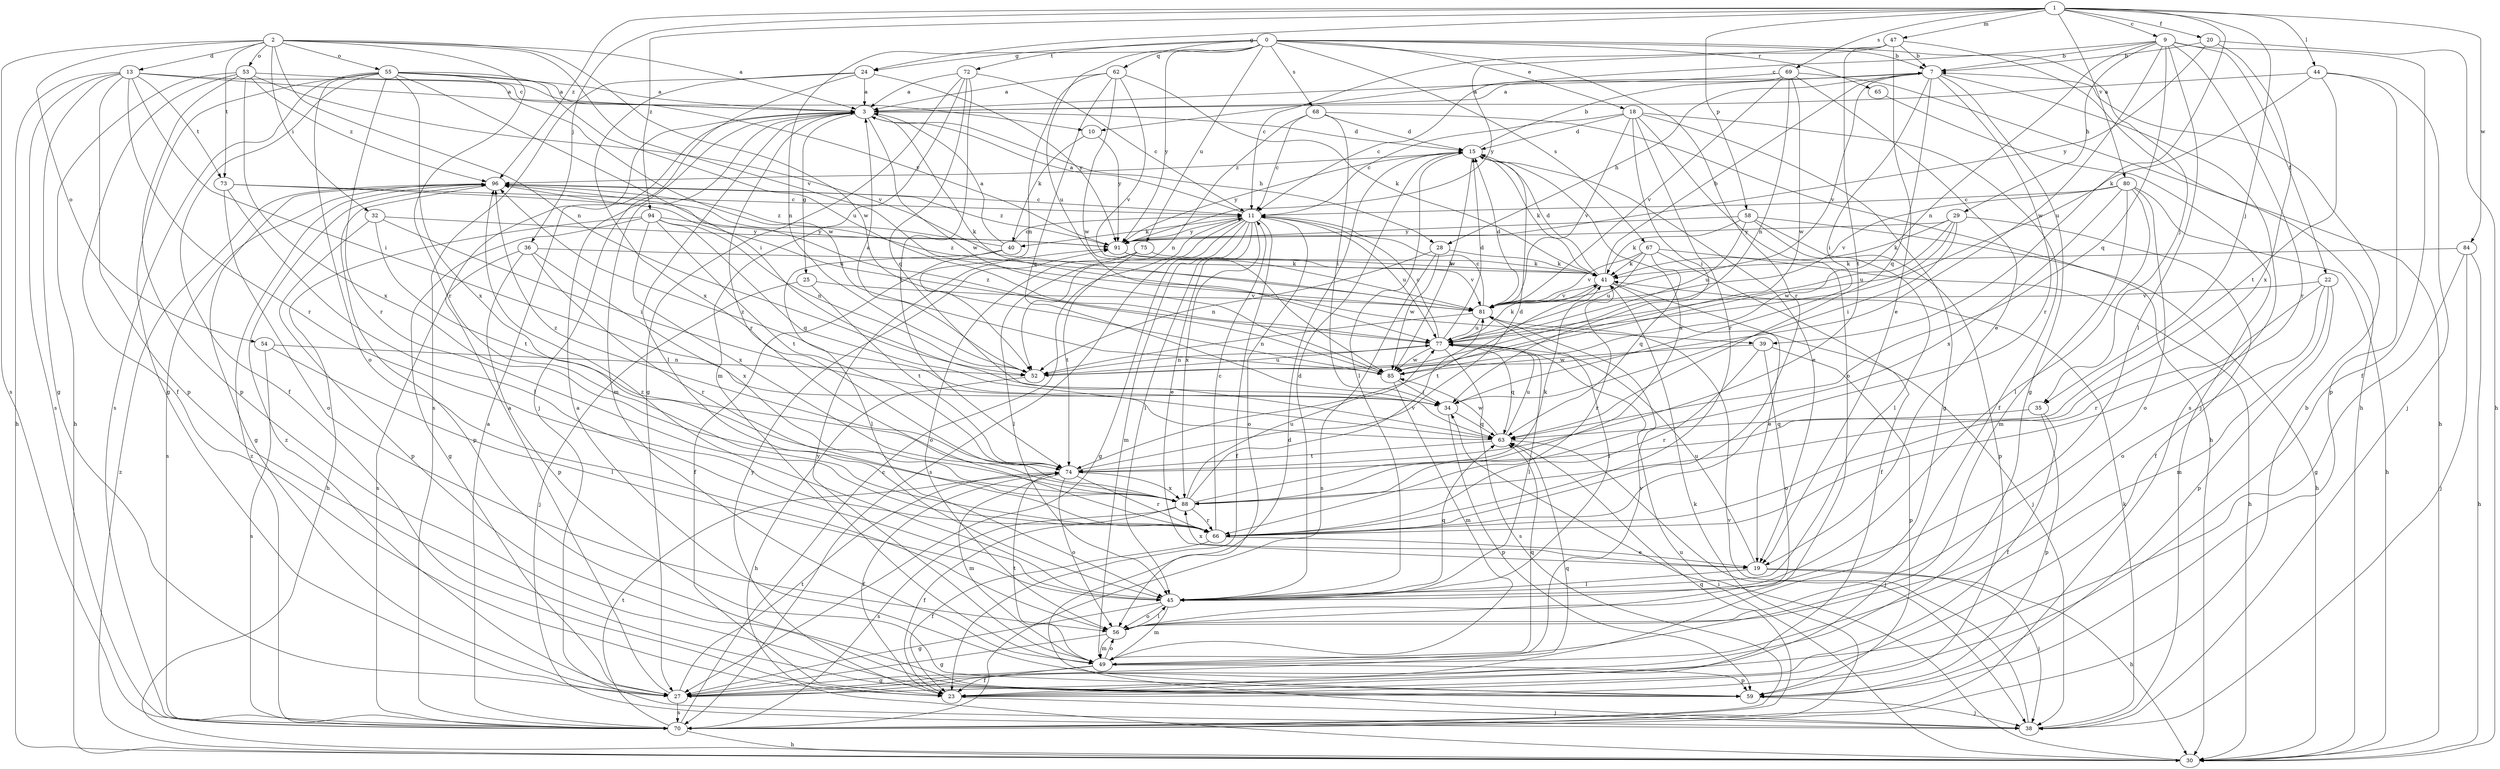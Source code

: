 strict digraph  {
0;
1;
2;
3;
7;
9;
10;
11;
13;
15;
18;
19;
20;
22;
23;
24;
25;
27;
28;
29;
30;
32;
34;
35;
36;
38;
39;
40;
41;
44;
45;
47;
49;
52;
53;
54;
55;
56;
58;
59;
62;
63;
65;
66;
67;
68;
69;
70;
72;
73;
74;
75;
77;
80;
81;
84;
85;
88;
91;
94;
96;
0 -> 7  [label=b];
0 -> 18  [label=e];
0 -> 24  [label=g];
0 -> 35  [label=j];
0 -> 52  [label=n];
0 -> 62  [label=q];
0 -> 65  [label=r];
0 -> 66  [label=r];
0 -> 67  [label=s];
0 -> 68  [label=s];
0 -> 72  [label=t];
0 -> 75  [label=u];
0 -> 77  [label=u];
0 -> 91  [label=y];
1 -> 9  [label=c];
1 -> 20  [label=f];
1 -> 24  [label=g];
1 -> 35  [label=j];
1 -> 36  [label=j];
1 -> 39  [label=k];
1 -> 44  [label=l];
1 -> 47  [label=m];
1 -> 58  [label=p];
1 -> 69  [label=s];
1 -> 80  [label=v];
1 -> 84  [label=w];
1 -> 94  [label=z];
1 -> 96  [label=z];
2 -> 3  [label=a];
2 -> 13  [label=d];
2 -> 32  [label=i];
2 -> 52  [label=n];
2 -> 53  [label=o];
2 -> 54  [label=o];
2 -> 55  [label=o];
2 -> 66  [label=r];
2 -> 70  [label=s];
2 -> 73  [label=t];
2 -> 81  [label=v];
2 -> 85  [label=w];
3 -> 15  [label=d];
3 -> 25  [label=g];
3 -> 28  [label=h];
3 -> 39  [label=k];
3 -> 45  [label=l];
3 -> 49  [label=m];
3 -> 66  [label=r];
3 -> 85  [label=w];
7 -> 3  [label=a];
7 -> 27  [label=g];
7 -> 28  [label=h];
7 -> 34  [label=i];
7 -> 63  [label=q];
7 -> 66  [label=r];
7 -> 70  [label=s];
7 -> 81  [label=v];
9 -> 7  [label=b];
9 -> 10  [label=c];
9 -> 22  [label=f];
9 -> 23  [label=f];
9 -> 29  [label=h];
9 -> 45  [label=l];
9 -> 52  [label=n];
9 -> 63  [label=q];
9 -> 66  [label=r];
9 -> 85  [label=w];
10 -> 40  [label=k];
10 -> 91  [label=y];
11 -> 3  [label=a];
11 -> 19  [label=e];
11 -> 23  [label=f];
11 -> 27  [label=g];
11 -> 40  [label=k];
11 -> 45  [label=l];
11 -> 49  [label=m];
11 -> 56  [label=o];
11 -> 70  [label=s];
11 -> 77  [label=u];
11 -> 88  [label=x];
11 -> 91  [label=y];
13 -> 3  [label=a];
13 -> 10  [label=c];
13 -> 27  [label=g];
13 -> 30  [label=h];
13 -> 34  [label=i];
13 -> 59  [label=p];
13 -> 66  [label=r];
13 -> 70  [label=s];
13 -> 73  [label=t];
15 -> 7  [label=b];
15 -> 19  [label=e];
15 -> 41  [label=k];
15 -> 45  [label=l];
15 -> 85  [label=w];
15 -> 88  [label=x];
15 -> 91  [label=y];
15 -> 96  [label=z];
18 -> 11  [label=c];
18 -> 15  [label=d];
18 -> 23  [label=f];
18 -> 27  [label=g];
18 -> 34  [label=i];
18 -> 56  [label=o];
18 -> 66  [label=r];
18 -> 81  [label=v];
19 -> 30  [label=h];
19 -> 38  [label=j];
19 -> 45  [label=l];
19 -> 77  [label=u];
19 -> 88  [label=x];
20 -> 7  [label=b];
20 -> 30  [label=h];
20 -> 88  [label=x];
20 -> 91  [label=y];
22 -> 49  [label=m];
22 -> 56  [label=o];
22 -> 59  [label=p];
22 -> 66  [label=r];
22 -> 81  [label=v];
23 -> 38  [label=j];
23 -> 91  [label=y];
24 -> 3  [label=a];
24 -> 38  [label=j];
24 -> 70  [label=s];
24 -> 88  [label=x];
24 -> 91  [label=y];
25 -> 38  [label=j];
25 -> 74  [label=t];
25 -> 81  [label=v];
27 -> 3  [label=a];
27 -> 63  [label=q];
27 -> 70  [label=s];
27 -> 74  [label=t];
27 -> 96  [label=z];
28 -> 41  [label=k];
28 -> 52  [label=n];
28 -> 70  [label=s];
28 -> 85  [label=w];
29 -> 23  [label=f];
29 -> 34  [label=i];
29 -> 41  [label=k];
29 -> 77  [label=u];
29 -> 85  [label=w];
29 -> 91  [label=y];
30 -> 34  [label=i];
30 -> 77  [label=u];
30 -> 96  [label=z];
32 -> 34  [label=i];
32 -> 59  [label=p];
32 -> 74  [label=t];
32 -> 91  [label=y];
34 -> 59  [label=p];
34 -> 63  [label=q];
35 -> 23  [label=f];
35 -> 59  [label=p];
35 -> 63  [label=q];
36 -> 41  [label=k];
36 -> 59  [label=p];
36 -> 66  [label=r];
36 -> 70  [label=s];
36 -> 88  [label=x];
38 -> 15  [label=d];
38 -> 41  [label=k];
38 -> 81  [label=v];
39 -> 56  [label=o];
39 -> 59  [label=p];
39 -> 66  [label=r];
39 -> 85  [label=w];
40 -> 3  [label=a];
40 -> 11  [label=c];
40 -> 23  [label=f];
40 -> 45  [label=l];
40 -> 96  [label=z];
41 -> 7  [label=b];
41 -> 15  [label=d];
41 -> 19  [label=e];
41 -> 38  [label=j];
41 -> 66  [label=r];
41 -> 74  [label=t];
41 -> 81  [label=v];
44 -> 3  [label=a];
44 -> 38  [label=j];
44 -> 59  [label=p];
44 -> 74  [label=t];
44 -> 77  [label=u];
45 -> 15  [label=d];
45 -> 27  [label=g];
45 -> 49  [label=m];
45 -> 56  [label=o];
45 -> 63  [label=q];
45 -> 96  [label=z];
47 -> 7  [label=b];
47 -> 11  [label=c];
47 -> 19  [label=e];
47 -> 30  [label=h];
47 -> 74  [label=t];
47 -> 91  [label=y];
49 -> 23  [label=f];
49 -> 27  [label=g];
49 -> 56  [label=o];
49 -> 59  [label=p];
49 -> 63  [label=q];
49 -> 74  [label=t];
49 -> 81  [label=v];
49 -> 91  [label=y];
52 -> 3  [label=a];
52 -> 30  [label=h];
52 -> 77  [label=u];
53 -> 3  [label=a];
53 -> 23  [label=f];
53 -> 30  [label=h];
53 -> 59  [label=p];
53 -> 81  [label=v];
53 -> 88  [label=x];
53 -> 96  [label=z];
54 -> 45  [label=l];
54 -> 52  [label=n];
54 -> 70  [label=s];
55 -> 3  [label=a];
55 -> 23  [label=f];
55 -> 27  [label=g];
55 -> 34  [label=i];
55 -> 56  [label=o];
55 -> 66  [label=r];
55 -> 70  [label=s];
55 -> 77  [label=u];
55 -> 85  [label=w];
55 -> 88  [label=x];
55 -> 91  [label=y];
56 -> 27  [label=g];
56 -> 45  [label=l];
56 -> 49  [label=m];
58 -> 30  [label=h];
58 -> 41  [label=k];
58 -> 45  [label=l];
58 -> 59  [label=p];
58 -> 77  [label=u];
58 -> 91  [label=y];
59 -> 3  [label=a];
59 -> 38  [label=j];
62 -> 3  [label=a];
62 -> 41  [label=k];
62 -> 52  [label=n];
62 -> 63  [label=q];
62 -> 81  [label=v];
62 -> 85  [label=w];
63 -> 38  [label=j];
63 -> 74  [label=t];
63 -> 77  [label=u];
63 -> 85  [label=w];
63 -> 96  [label=z];
65 -> 38  [label=j];
66 -> 11  [label=c];
66 -> 19  [label=e];
66 -> 23  [label=f];
67 -> 23  [label=f];
67 -> 30  [label=h];
67 -> 41  [label=k];
67 -> 63  [label=q];
67 -> 77  [label=u];
67 -> 81  [label=v];
68 -> 11  [label=c];
68 -> 15  [label=d];
68 -> 30  [label=h];
68 -> 34  [label=i];
68 -> 52  [label=n];
69 -> 3  [label=a];
69 -> 11  [label=c];
69 -> 19  [label=e];
69 -> 30  [label=h];
69 -> 52  [label=n];
69 -> 81  [label=v];
69 -> 85  [label=w];
70 -> 3  [label=a];
70 -> 7  [label=b];
70 -> 11  [label=c];
70 -> 30  [label=h];
70 -> 41  [label=k];
70 -> 63  [label=q];
70 -> 74  [label=t];
70 -> 96  [label=z];
72 -> 3  [label=a];
72 -> 11  [label=c];
72 -> 27  [label=g];
72 -> 49  [label=m];
72 -> 63  [label=q];
72 -> 74  [label=t];
73 -> 11  [label=c];
73 -> 45  [label=l];
73 -> 56  [label=o];
73 -> 77  [label=u];
74 -> 15  [label=d];
74 -> 23  [label=f];
74 -> 49  [label=m];
74 -> 56  [label=o];
74 -> 66  [label=r];
74 -> 88  [label=x];
74 -> 96  [label=z];
75 -> 41  [label=k];
75 -> 45  [label=l];
75 -> 56  [label=o];
75 -> 74  [label=t];
77 -> 11  [label=c];
77 -> 15  [label=d];
77 -> 41  [label=k];
77 -> 45  [label=l];
77 -> 52  [label=n];
77 -> 63  [label=q];
77 -> 70  [label=s];
77 -> 85  [label=w];
80 -> 11  [label=c];
80 -> 30  [label=h];
80 -> 45  [label=l];
80 -> 49  [label=m];
80 -> 56  [label=o];
80 -> 81  [label=v];
80 -> 88  [label=x];
81 -> 11  [label=c];
81 -> 15  [label=d];
81 -> 45  [label=l];
81 -> 52  [label=n];
81 -> 77  [label=u];
81 -> 96  [label=z];
84 -> 27  [label=g];
84 -> 30  [label=h];
84 -> 38  [label=j];
84 -> 41  [label=k];
85 -> 34  [label=i];
85 -> 49  [label=m];
85 -> 96  [label=z];
88 -> 23  [label=f];
88 -> 41  [label=k];
88 -> 66  [label=r];
88 -> 70  [label=s];
88 -> 77  [label=u];
88 -> 81  [label=v];
91 -> 41  [label=k];
91 -> 81  [label=v];
91 -> 96  [label=z];
94 -> 27  [label=g];
94 -> 30  [label=h];
94 -> 52  [label=n];
94 -> 63  [label=q];
94 -> 74  [label=t];
94 -> 88  [label=x];
94 -> 91  [label=y];
96 -> 11  [label=c];
96 -> 27  [label=g];
96 -> 59  [label=p];
96 -> 70  [label=s];
}
